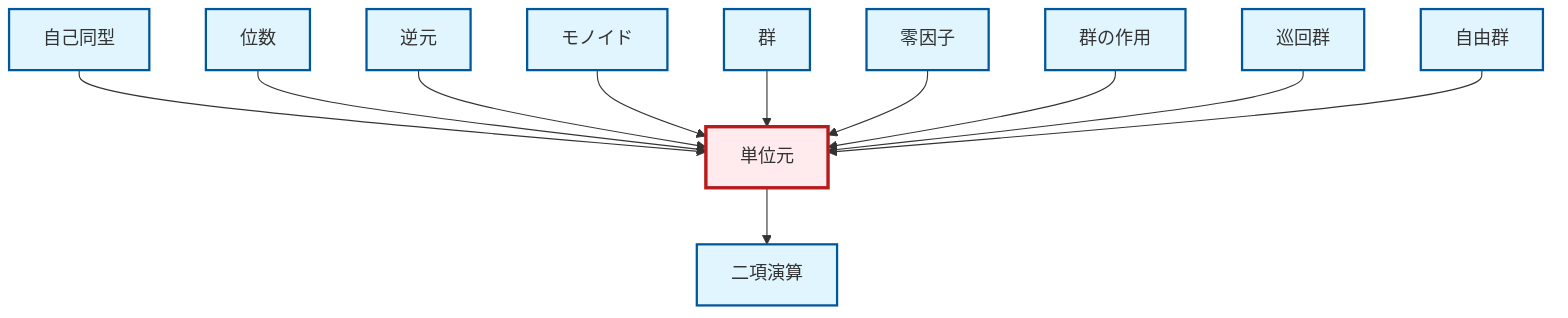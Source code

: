 graph TD
    classDef definition fill:#e1f5fe,stroke:#01579b,stroke-width:2px
    classDef theorem fill:#f3e5f5,stroke:#4a148c,stroke-width:2px
    classDef axiom fill:#fff3e0,stroke:#e65100,stroke-width:2px
    classDef example fill:#e8f5e9,stroke:#1b5e20,stroke-width:2px
    classDef current fill:#ffebee,stroke:#b71c1c,stroke-width:3px
    def-zero-divisor["零因子"]:::definition
    def-free-group["自由群"]:::definition
    def-automorphism["自己同型"]:::definition
    def-binary-operation["二項演算"]:::definition
    def-identity-element["単位元"]:::definition
    def-order["位数"]:::definition
    def-inverse-element["逆元"]:::definition
    def-cyclic-group["巡回群"]:::definition
    def-monoid["モノイド"]:::definition
    def-group["群"]:::definition
    def-group-action["群の作用"]:::definition
    def-automorphism --> def-identity-element
    def-order --> def-identity-element
    def-inverse-element --> def-identity-element
    def-monoid --> def-identity-element
    def-group --> def-identity-element
    def-zero-divisor --> def-identity-element
    def-identity-element --> def-binary-operation
    def-group-action --> def-identity-element
    def-cyclic-group --> def-identity-element
    def-free-group --> def-identity-element
    class def-identity-element current